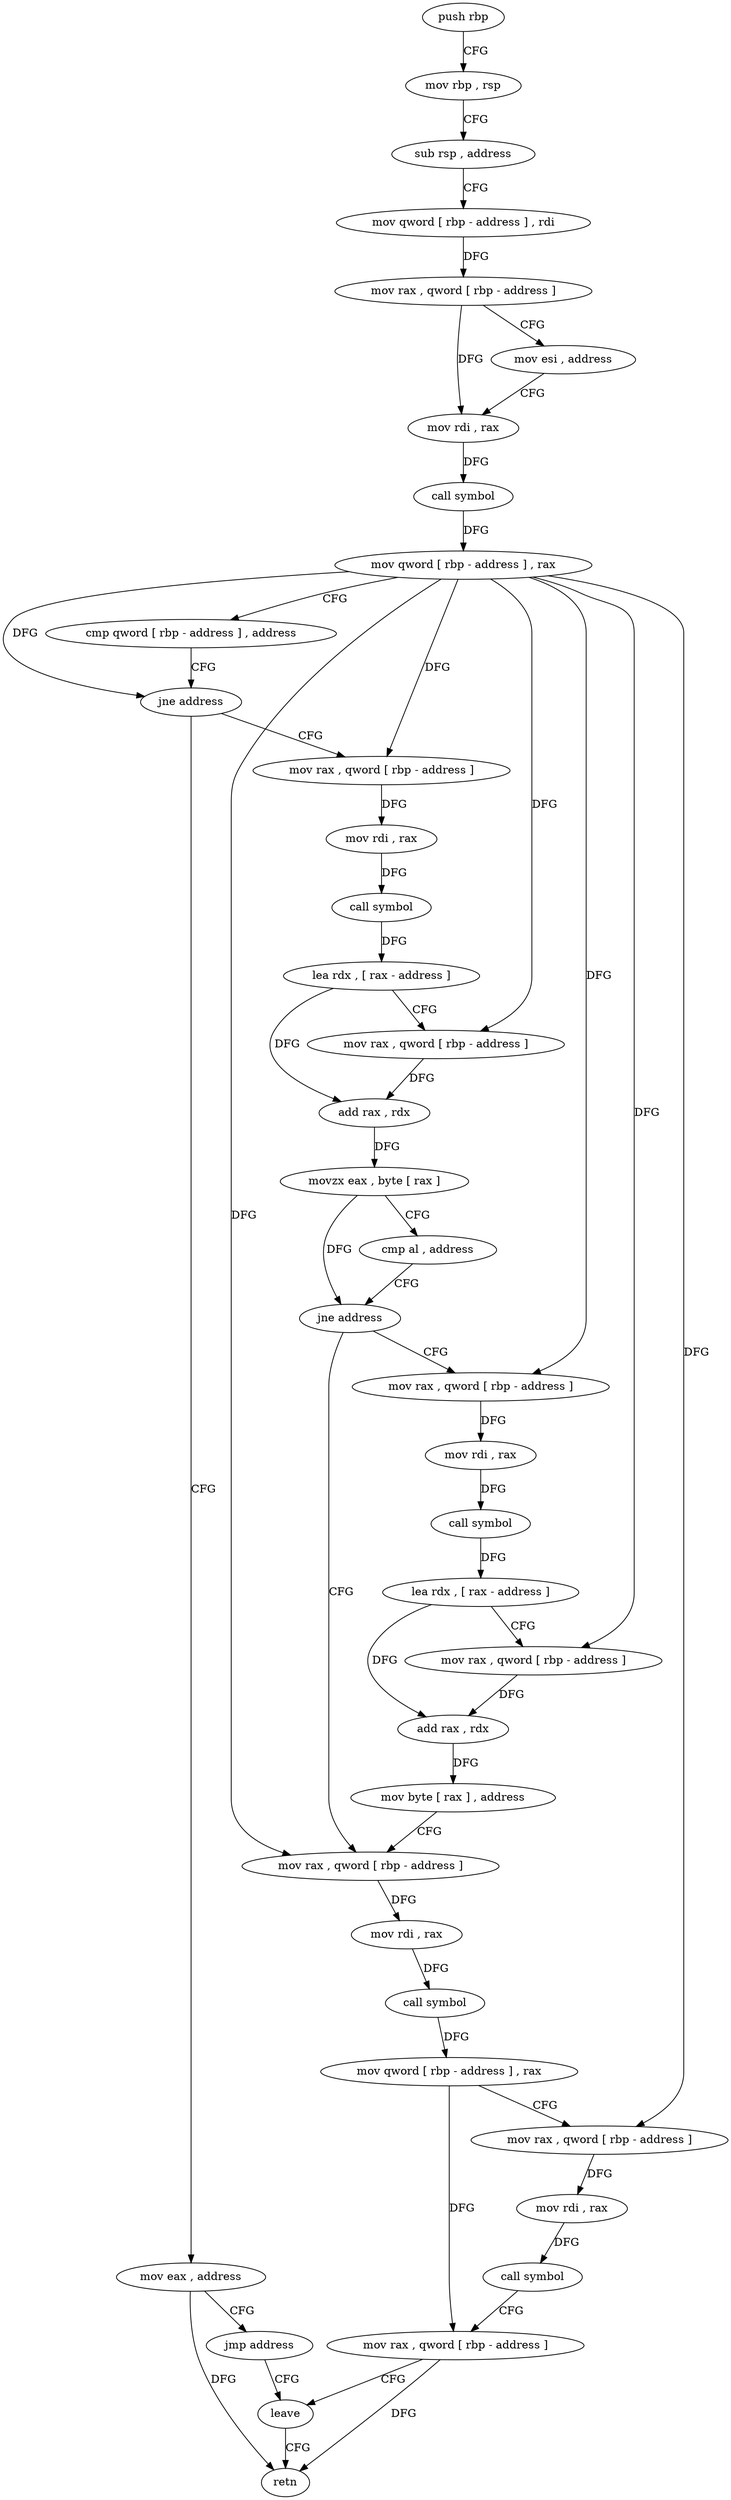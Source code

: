digraph "func" {
"88875" [label = "push rbp" ]
"88876" [label = "mov rbp , rsp" ]
"88879" [label = "sub rsp , address" ]
"88883" [label = "mov qword [ rbp - address ] , rdi" ]
"88887" [label = "mov rax , qword [ rbp - address ]" ]
"88891" [label = "mov esi , address" ]
"88896" [label = "mov rdi , rax" ]
"88899" [label = "call symbol" ]
"88904" [label = "mov qword [ rbp - address ] , rax" ]
"88908" [label = "cmp qword [ rbp - address ] , address" ]
"88913" [label = "jne address" ]
"88922" [label = "mov rax , qword [ rbp - address ]" ]
"88915" [label = "mov eax , address" ]
"88926" [label = "mov rdi , rax" ]
"88929" [label = "call symbol" ]
"88934" [label = "lea rdx , [ rax - address ]" ]
"88938" [label = "mov rax , qword [ rbp - address ]" ]
"88942" [label = "add rax , rdx" ]
"88945" [label = "movzx eax , byte [ rax ]" ]
"88948" [label = "cmp al , address" ]
"88950" [label = "jne address" ]
"88978" [label = "mov rax , qword [ rbp - address ]" ]
"88952" [label = "mov rax , qword [ rbp - address ]" ]
"88920" [label = "jmp address" ]
"89010" [label = "leave" ]
"88982" [label = "mov rdi , rax" ]
"88985" [label = "call symbol" ]
"88990" [label = "mov qword [ rbp - address ] , rax" ]
"88994" [label = "mov rax , qword [ rbp - address ]" ]
"88998" [label = "mov rdi , rax" ]
"89001" [label = "call symbol" ]
"89006" [label = "mov rax , qword [ rbp - address ]" ]
"88956" [label = "mov rdi , rax" ]
"88959" [label = "call symbol" ]
"88964" [label = "lea rdx , [ rax - address ]" ]
"88968" [label = "mov rax , qword [ rbp - address ]" ]
"88972" [label = "add rax , rdx" ]
"88975" [label = "mov byte [ rax ] , address" ]
"89011" [label = "retn" ]
"88875" -> "88876" [ label = "CFG" ]
"88876" -> "88879" [ label = "CFG" ]
"88879" -> "88883" [ label = "CFG" ]
"88883" -> "88887" [ label = "DFG" ]
"88887" -> "88891" [ label = "CFG" ]
"88887" -> "88896" [ label = "DFG" ]
"88891" -> "88896" [ label = "CFG" ]
"88896" -> "88899" [ label = "DFG" ]
"88899" -> "88904" [ label = "DFG" ]
"88904" -> "88908" [ label = "CFG" ]
"88904" -> "88913" [ label = "DFG" ]
"88904" -> "88922" [ label = "DFG" ]
"88904" -> "88938" [ label = "DFG" ]
"88904" -> "88978" [ label = "DFG" ]
"88904" -> "88994" [ label = "DFG" ]
"88904" -> "88952" [ label = "DFG" ]
"88904" -> "88968" [ label = "DFG" ]
"88908" -> "88913" [ label = "CFG" ]
"88913" -> "88922" [ label = "CFG" ]
"88913" -> "88915" [ label = "CFG" ]
"88922" -> "88926" [ label = "DFG" ]
"88915" -> "88920" [ label = "CFG" ]
"88915" -> "89011" [ label = "DFG" ]
"88926" -> "88929" [ label = "DFG" ]
"88929" -> "88934" [ label = "DFG" ]
"88934" -> "88938" [ label = "CFG" ]
"88934" -> "88942" [ label = "DFG" ]
"88938" -> "88942" [ label = "DFG" ]
"88942" -> "88945" [ label = "DFG" ]
"88945" -> "88948" [ label = "CFG" ]
"88945" -> "88950" [ label = "DFG" ]
"88948" -> "88950" [ label = "CFG" ]
"88950" -> "88978" [ label = "CFG" ]
"88950" -> "88952" [ label = "CFG" ]
"88978" -> "88982" [ label = "DFG" ]
"88952" -> "88956" [ label = "DFG" ]
"88920" -> "89010" [ label = "CFG" ]
"89010" -> "89011" [ label = "CFG" ]
"88982" -> "88985" [ label = "DFG" ]
"88985" -> "88990" [ label = "DFG" ]
"88990" -> "88994" [ label = "CFG" ]
"88990" -> "89006" [ label = "DFG" ]
"88994" -> "88998" [ label = "DFG" ]
"88998" -> "89001" [ label = "DFG" ]
"89001" -> "89006" [ label = "CFG" ]
"89006" -> "89010" [ label = "CFG" ]
"89006" -> "89011" [ label = "DFG" ]
"88956" -> "88959" [ label = "DFG" ]
"88959" -> "88964" [ label = "DFG" ]
"88964" -> "88968" [ label = "CFG" ]
"88964" -> "88972" [ label = "DFG" ]
"88968" -> "88972" [ label = "DFG" ]
"88972" -> "88975" [ label = "DFG" ]
"88975" -> "88978" [ label = "CFG" ]
}
